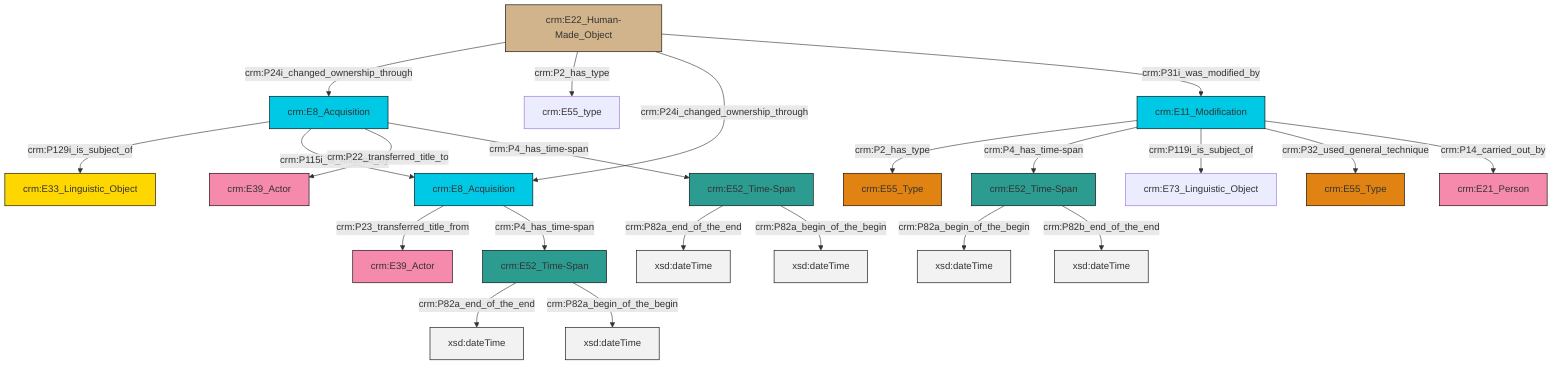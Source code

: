 graph TD
classDef Literal fill:#f2f2f2,stroke:#000000;
classDef CRM_Entity fill:#FFFFFF,stroke:#000000;
classDef Temporal_Entity fill:#00C9E6, stroke:#000000;
classDef Type fill:#E18312, stroke:#000000;
classDef Time-Span fill:#2C9C91, stroke:#000000;
classDef Appellation fill:#FFEB7F, stroke:#000000;
classDef Place fill:#008836, stroke:#000000;
classDef Persistent_Item fill:#B266B2, stroke:#000000;
classDef Conceptual_Object fill:#FFD700, stroke:#000000;
classDef Physical_Thing fill:#D2B48C, stroke:#000000;
classDef Actor fill:#f58aad, stroke:#000000;
classDef PC_Classes fill:#4ce600, stroke:#000000;
classDef Multi fill:#cccccc,stroke:#000000;

0["crm:E11_Modification"]:::Temporal_Entity -->|crm:P2_has_type| 1["crm:E55_Type"]:::Type
2["crm:E52_Time-Span"]:::Time-Span -->|crm:P82a_end_of_the_end| 3[xsd:dateTime]:::Literal
0["crm:E11_Modification"]:::Temporal_Entity -->|crm:P4_has_time-span| 5["crm:E52_Time-Span"]:::Time-Span
6["crm:E8_Acquisition"]:::Temporal_Entity -->|crm:P129i_is_subject_of| 7["crm:E33_Linguistic_Object"]:::Conceptual_Object
8["crm:E22_Human-Made_Object"]:::Physical_Thing -->|crm:P24i_changed_ownership_through| 6["crm:E8_Acquisition"]:::Temporal_Entity
2["crm:E52_Time-Span"]:::Time-Span -->|crm:P82a_begin_of_the_begin| 13[xsd:dateTime]:::Literal
8["crm:E22_Human-Made_Object"]:::Physical_Thing -->|crm:P2_has_type| 9["crm:E55_type"]:::Default
0["crm:E11_Modification"]:::Temporal_Entity -->|crm:P119i_is_subject_of| 14["crm:E73_Linguistic_Object"]:::Default
6["crm:E8_Acquisition"]:::Temporal_Entity -->|crm:P115i_is_finished_by| 20["crm:E8_Acquisition"]:::Temporal_Entity
21["crm:E52_Time-Span"]:::Time-Span -->|crm:P82a_end_of_the_end| 22[xsd:dateTime]:::Literal
5["crm:E52_Time-Span"]:::Time-Span -->|crm:P82a_begin_of_the_begin| 24[xsd:dateTime]:::Literal
20["crm:E8_Acquisition"]:::Temporal_Entity -->|crm:P23_transferred_title_from| 25["crm:E39_Actor"]:::Actor
0["crm:E11_Modification"]:::Temporal_Entity -->|crm:P32_used_general_technique| 16["crm:E55_Type"]:::Type
6["crm:E8_Acquisition"]:::Temporal_Entity -->|crm:P22_transferred_title_to| 27["crm:E39_Actor"]:::Actor
21["crm:E52_Time-Span"]:::Time-Span -->|crm:P82a_begin_of_the_begin| 29[xsd:dateTime]:::Literal
20["crm:E8_Acquisition"]:::Temporal_Entity -->|crm:P4_has_time-span| 2["crm:E52_Time-Span"]:::Time-Span
8["crm:E22_Human-Made_Object"]:::Physical_Thing -->|crm:P24i_changed_ownership_through| 20["crm:E8_Acquisition"]:::Temporal_Entity
5["crm:E52_Time-Span"]:::Time-Span -->|crm:P82b_end_of_the_end| 31[xsd:dateTime]:::Literal
6["crm:E8_Acquisition"]:::Temporal_Entity -->|crm:P4_has_time-span| 21["crm:E52_Time-Span"]:::Time-Span
8["crm:E22_Human-Made_Object"]:::Physical_Thing -->|crm:P31i_was_modified_by| 0["crm:E11_Modification"]:::Temporal_Entity
0["crm:E11_Modification"]:::Temporal_Entity -->|crm:P14_carried_out_by| 11["crm:E21_Person"]:::Actor